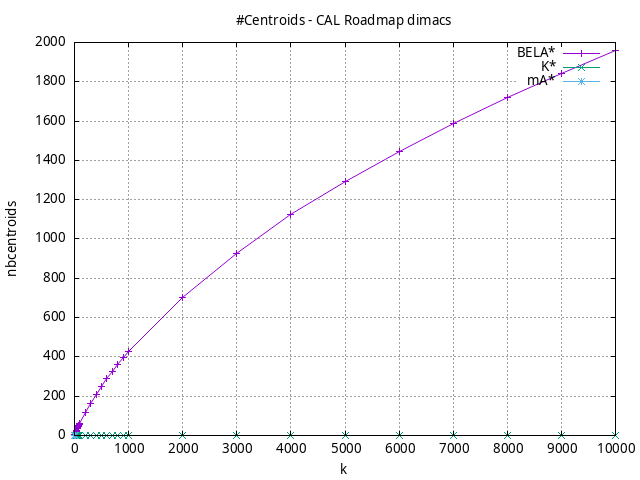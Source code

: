 #!/usr/bin/gnuplot
# -*- coding: utf-8 -*-
#
# results/roadmap/dimacs/CAL/USA-road-d.CAL.heuristic.nbcentroids.gnuplot
#
# Started on 01/09/2024 14:36:26
# Author: Carlos Linares López
set grid
set xlabel "k"
set ylabel "nbcentroids"

set title "#Centroids - CAL Roadmap dimacs"

set terminal png enhanced font "Ariel,10"
set output 'USA-road-d.CAL.heuristic.nbcentroids.png'

plot "-" title "BELA*"      with linesp, "-" title "K*"      with linesp, "-" title "mA*"      with linesp

	1 1.0
	2 1.55
	3 2.32
	4 2.88
	5 3.69
	6 4.23
	7 5.06
	8 5.63
	9 6.48
	10 7.02
	20 13.81
	30 20.39
	40 26.82
	50 33.18
	60 39.31
	70 45.45
	80 51.34
	90 57.22
	100 63.03
	200 116.29
	300 164.72
	400 209.1
	500 250.11
	600 289.16
	700 326.3
	800 362.18
	900 395.11
	1000 427.1
	2000 702.11
	3000 926.95
	4000 1122.17
	5000 1291.98
	6000 1446.5
	7000 1589.95
	8000 1719.18
	9000 1841.34
	10000 1958.31
end
	1 0.0
	2 0.0
	3 0.0
	4 0.0
	5 0.0
	6 0.0
	7 0.0
	8 0.0
	9 0.0
	10 0.0
	20 0.0
	30 0.0
	40 0.0
	50 0.0
	60 0.0
	70 0.0
	80 0.0
	90 0.0
	100 0.0
	200 0.0
	300 0.0
	400 0.0
	500 0.0
	600 0.0
	700 0.0
	800 0.0
	900 0.0
	1000 0.0
	2000 0.0
	3000 0.0
	4000 0.0
	5000 0.0
	6000 0.0
	7000 0.0
	8000 0.0
	9000 0.0
	10000 0.0
end
	1 0.0
	2 0.0
	3 0.0
	4 0.0
	5 0.0
	6 0.0
	7 0.0
	8 0.0
	9 0.0
	10 0.0
end
